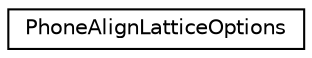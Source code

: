 digraph "Graphical Class Hierarchy"
{
  edge [fontname="Helvetica",fontsize="10",labelfontname="Helvetica",labelfontsize="10"];
  node [fontname="Helvetica",fontsize="10",shape=record];
  rankdir="LR";
  Node0 [label="PhoneAlignLatticeOptions",height=0.2,width=0.4,color="black", fillcolor="white", style="filled",URL="$structkaldi_1_1PhoneAlignLatticeOptions.html"];
}
